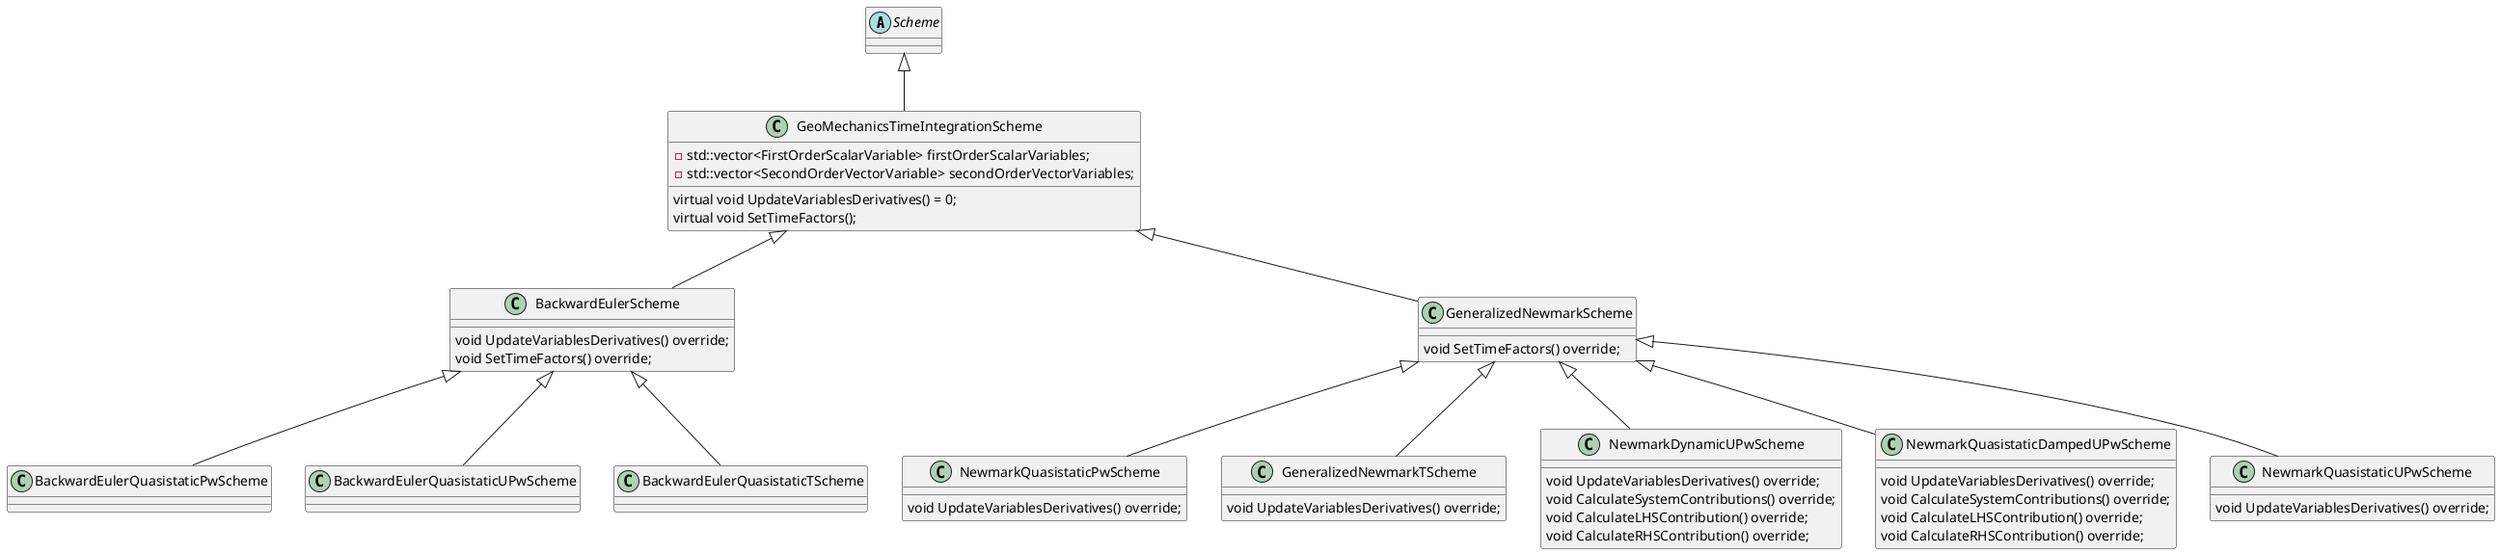 @startuml
'https://plantuml.com/class-diagram

abstract class Scheme
class GeoMechanicsTimeIntegrationScheme
{
    - std::vector<FirstOrderScalarVariable> firstOrderScalarVariables;
    - std::vector<SecondOrderVectorVariable> secondOrderVectorVariables;

    virtual void UpdateVariablesDerivatives() = 0;
    virtual void SetTimeFactors();
}
Scheme <|-- GeoMechanicsTimeIntegrationScheme

class BackwardEulerScheme
{
    void UpdateVariablesDerivatives() override;
    void SetTimeFactors() override;
}
class BackwardEulerQuasistaticPwScheme
class BackwardEulerQuasistaticUPwScheme
class BackwardEulerQuasistaticTScheme

GeoMechanicsTimeIntegrationScheme <|-- BackwardEulerScheme
BackwardEulerScheme <|-- BackwardEulerQuasistaticPwScheme
BackwardEulerScheme <|-- BackwardEulerQuasistaticUPwScheme
BackwardEulerScheme <|-- BackwardEulerQuasistaticTScheme

class GeneralizedNewmarkScheme
{
    void SetTimeFactors() override;
}
class NewmarkQuasistaticPwScheme
{
    void UpdateVariablesDerivatives() override;
}
class GeneralizedNewmarkTScheme
{
    void UpdateVariablesDerivatives() override;
}
class NewmarkDynamicUPwScheme
{
    void UpdateVariablesDerivatives() override;
    void CalculateSystemContributions() override;
    void CalculateLHSContribution() override;
    void CalculateRHSContribution() override;
}
class NewmarkQuasistaticDampedUPwScheme
{
    void UpdateVariablesDerivatives() override;
    void CalculateSystemContributions() override;
    void CalculateLHSContribution() override;
    void CalculateRHSContribution() override;
}
class NewmarkQuasistaticUPwScheme
{
    void UpdateVariablesDerivatives() override;
}

GeoMechanicsTimeIntegrationScheme <|-- GeneralizedNewmarkScheme
GeneralizedNewmarkScheme <|-- NewmarkQuasistaticPwScheme
GeneralizedNewmarkScheme <|-- GeneralizedNewmarkTScheme
GeneralizedNewmarkScheme <|-- NewmarkDynamicUPwScheme
GeneralizedNewmarkScheme <|-- NewmarkQuasistaticDampedUPwScheme
GeneralizedNewmarkScheme <|-- NewmarkQuasistaticUPwScheme

@enduml